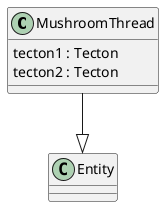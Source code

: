 @startuml mushroomThread

MushroomThread --|> Entity
class MushroomThread{
    tecton1 : Tecton
    tecton2 : Tecton
}
@enduml